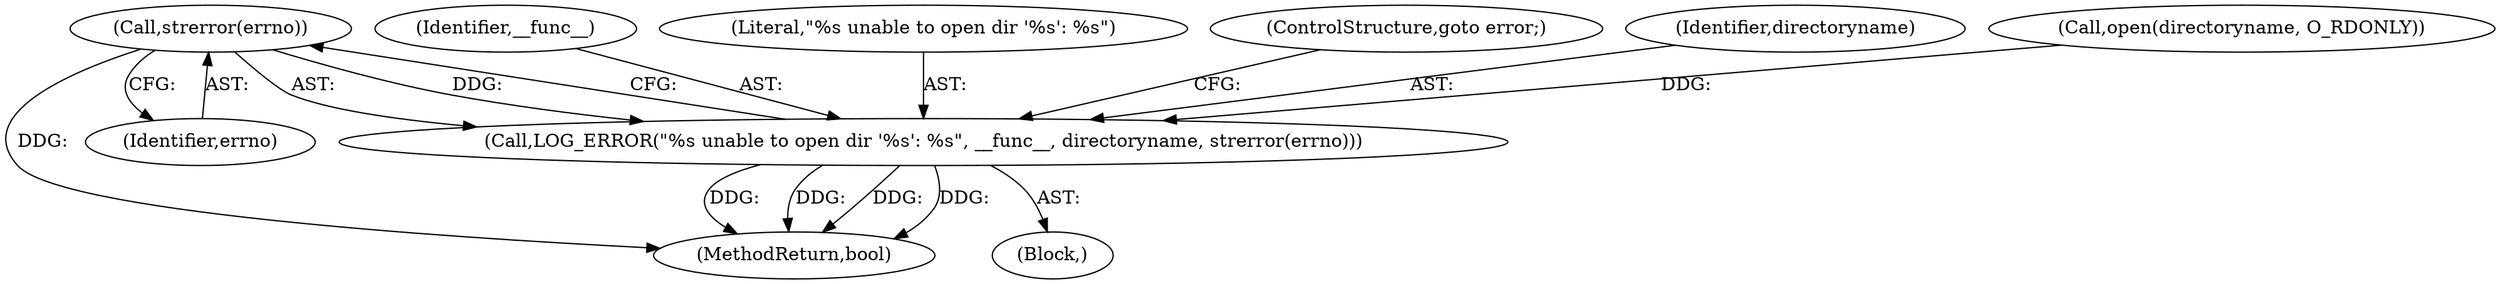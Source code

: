 digraph "0_Android_472271b153c5dc53c28beac55480a8d8434b2d5c_56@API" {
"1000205" [label="(Call,strerror(errno))"];
"1000201" [label="(Call,LOG_ERROR(\"%s unable to open dir '%s': %s\", __func__, directoryname, strerror(errno)))"];
"1000201" [label="(Call,LOG_ERROR(\"%s unable to open dir '%s': %s\", __func__, directoryname, strerror(errno)))"];
"1000206" [label="(Identifier,errno)"];
"1000203" [label="(Identifier,__func__)"];
"1000200" [label="(Block,)"];
"1000202" [label="(Literal,\"%s unable to open dir '%s': %s\")"];
"1000205" [label="(Call,strerror(errno))"];
"1000207" [label="(ControlStructure,goto error;)"];
"1000204" [label="(Identifier,directoryname)"];
"1000193" [label="(Call,open(directoryname, O_RDONLY))"];
"1000452" [label="(MethodReturn,bool)"];
"1000205" -> "1000201"  [label="AST: "];
"1000205" -> "1000206"  [label="CFG: "];
"1000206" -> "1000205"  [label="AST: "];
"1000201" -> "1000205"  [label="CFG: "];
"1000205" -> "1000452"  [label="DDG: "];
"1000205" -> "1000201"  [label="DDG: "];
"1000201" -> "1000200"  [label="AST: "];
"1000202" -> "1000201"  [label="AST: "];
"1000203" -> "1000201"  [label="AST: "];
"1000204" -> "1000201"  [label="AST: "];
"1000207" -> "1000201"  [label="CFG: "];
"1000201" -> "1000452"  [label="DDG: "];
"1000201" -> "1000452"  [label="DDG: "];
"1000201" -> "1000452"  [label="DDG: "];
"1000201" -> "1000452"  [label="DDG: "];
"1000193" -> "1000201"  [label="DDG: "];
}
